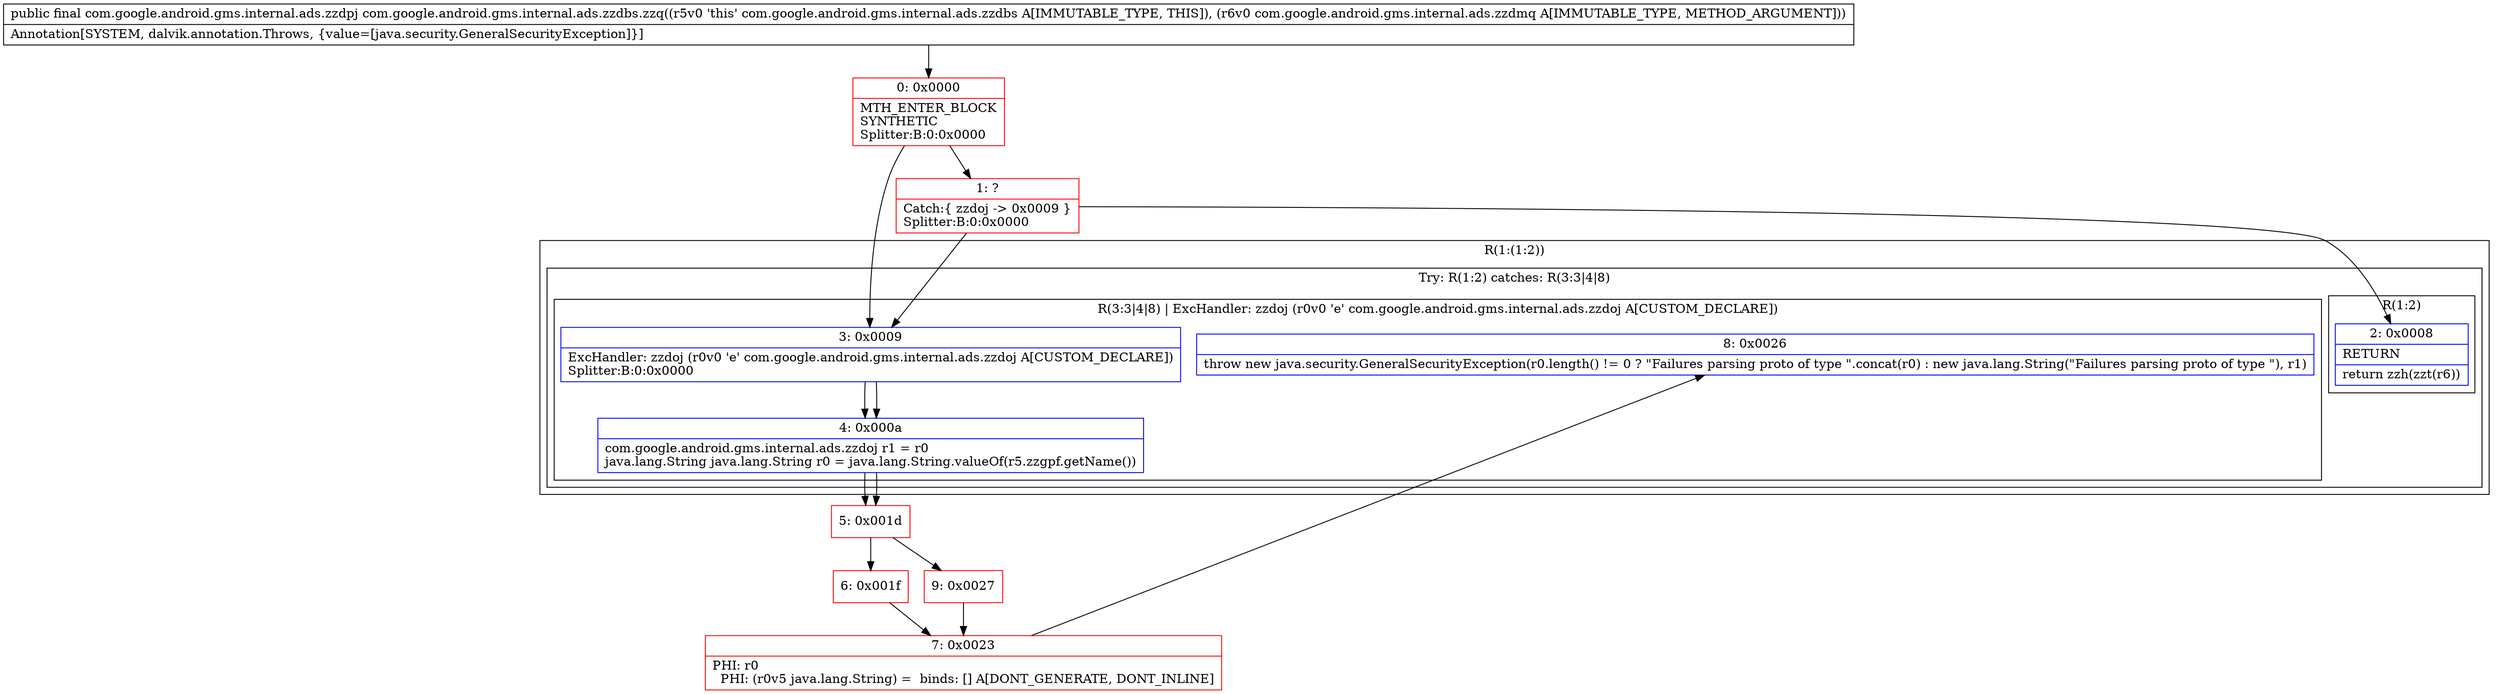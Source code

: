 digraph "CFG forcom.google.android.gms.internal.ads.zzdbs.zzq(Lcom\/google\/android\/gms\/internal\/ads\/zzdmq;)Lcom\/google\/android\/gms\/internal\/ads\/zzdpj;" {
subgraph cluster_Region_50478798 {
label = "R(1:(1:2))";
node [shape=record,color=blue];
subgraph cluster_TryCatchRegion_222458183 {
label = "Try: R(1:2) catches: R(3:3|4|8)";
node [shape=record,color=blue];
subgraph cluster_Region_1599818461 {
label = "R(1:2)";
node [shape=record,color=blue];
Node_2 [shape=record,label="{2\:\ 0x0008|RETURN\l|return zzh(zzt(r6))\l}"];
}
subgraph cluster_Region_1531661658 {
label = "R(3:3|4|8) | ExcHandler: zzdoj (r0v0 'e' com.google.android.gms.internal.ads.zzdoj A[CUSTOM_DECLARE])\l";
node [shape=record,color=blue];
Node_3 [shape=record,label="{3\:\ 0x0009|ExcHandler: zzdoj (r0v0 'e' com.google.android.gms.internal.ads.zzdoj A[CUSTOM_DECLARE])\lSplitter:B:0:0x0000\l}"];
Node_4 [shape=record,label="{4\:\ 0x000a|com.google.android.gms.internal.ads.zzdoj r1 = r0\ljava.lang.String java.lang.String r0 = java.lang.String.valueOf(r5.zzgpf.getName())\l}"];
Node_8 [shape=record,label="{8\:\ 0x0026|throw new java.security.GeneralSecurityException(r0.length() != 0 ? \"Failures parsing proto of type \".concat(r0) : new java.lang.String(\"Failures parsing proto of type \"), r1)\l}"];
}
}
}
subgraph cluster_Region_1531661658 {
label = "R(3:3|4|8) | ExcHandler: zzdoj (r0v0 'e' com.google.android.gms.internal.ads.zzdoj A[CUSTOM_DECLARE])\l";
node [shape=record,color=blue];
Node_3 [shape=record,label="{3\:\ 0x0009|ExcHandler: zzdoj (r0v0 'e' com.google.android.gms.internal.ads.zzdoj A[CUSTOM_DECLARE])\lSplitter:B:0:0x0000\l}"];
Node_4 [shape=record,label="{4\:\ 0x000a|com.google.android.gms.internal.ads.zzdoj r1 = r0\ljava.lang.String java.lang.String r0 = java.lang.String.valueOf(r5.zzgpf.getName())\l}"];
Node_8 [shape=record,label="{8\:\ 0x0026|throw new java.security.GeneralSecurityException(r0.length() != 0 ? \"Failures parsing proto of type \".concat(r0) : new java.lang.String(\"Failures parsing proto of type \"), r1)\l}"];
}
Node_0 [shape=record,color=red,label="{0\:\ 0x0000|MTH_ENTER_BLOCK\lSYNTHETIC\lSplitter:B:0:0x0000\l}"];
Node_1 [shape=record,color=red,label="{1\:\ ?|Catch:\{ zzdoj \-\> 0x0009 \}\lSplitter:B:0:0x0000\l}"];
Node_5 [shape=record,color=red,label="{5\:\ 0x001d}"];
Node_6 [shape=record,color=red,label="{6\:\ 0x001f}"];
Node_7 [shape=record,color=red,label="{7\:\ 0x0023|PHI: r0 \l  PHI: (r0v5 java.lang.String) =  binds: [] A[DONT_GENERATE, DONT_INLINE]\l}"];
Node_9 [shape=record,color=red,label="{9\:\ 0x0027}"];
MethodNode[shape=record,label="{public final com.google.android.gms.internal.ads.zzdpj com.google.android.gms.internal.ads.zzdbs.zzq((r5v0 'this' com.google.android.gms.internal.ads.zzdbs A[IMMUTABLE_TYPE, THIS]), (r6v0 com.google.android.gms.internal.ads.zzdmq A[IMMUTABLE_TYPE, METHOD_ARGUMENT]))  | Annotation[SYSTEM, dalvik.annotation.Throws, \{value=[java.security.GeneralSecurityException]\}]\l}"];
MethodNode -> Node_0;
Node_3 -> Node_4;
Node_4 -> Node_5;
Node_3 -> Node_4;
Node_4 -> Node_5;
Node_0 -> Node_1;
Node_0 -> Node_3;
Node_1 -> Node_3;
Node_1 -> Node_2;
Node_5 -> Node_6;
Node_5 -> Node_9;
Node_6 -> Node_7;
Node_7 -> Node_8;
Node_9 -> Node_7;
}

